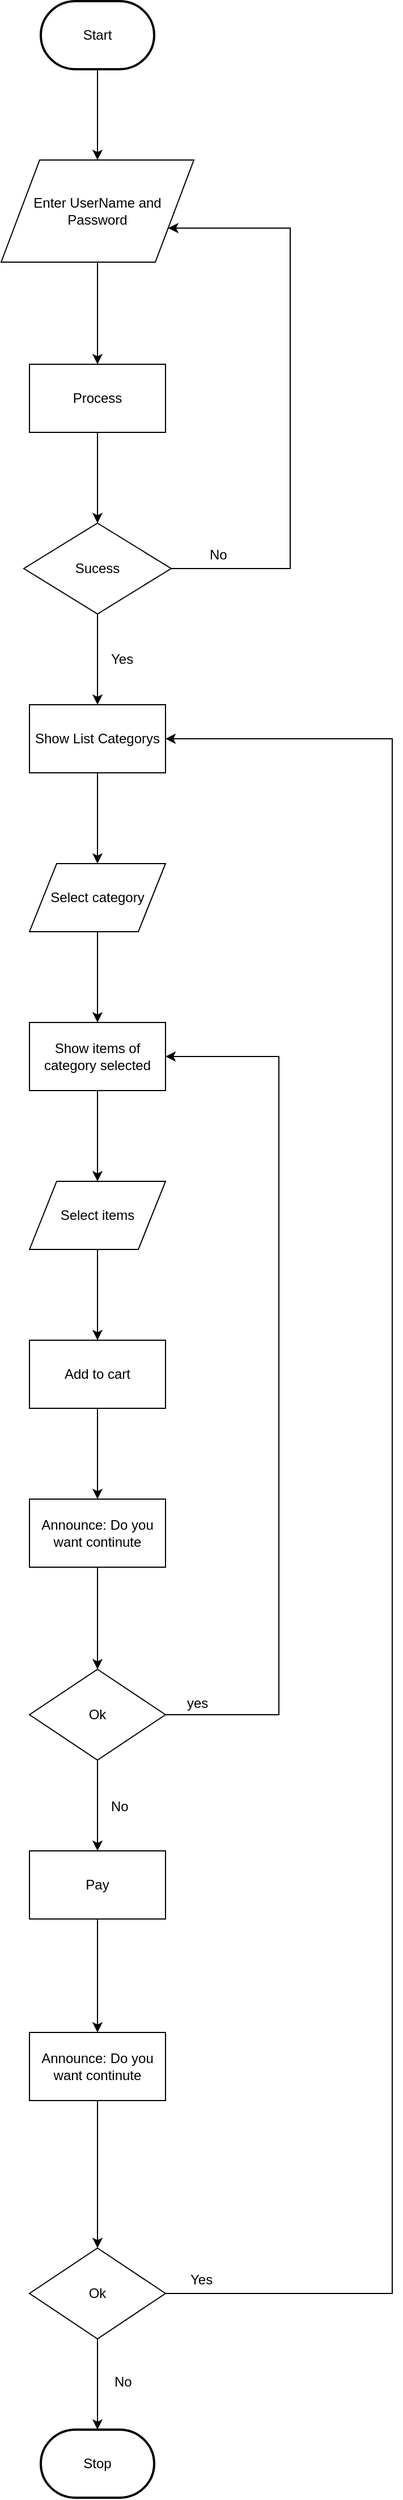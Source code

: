 <mxfile version="10.6.6" type="device"><diagram id="_Onhfl_T5fdIgDkB0bPk" name="Page-1"><mxGraphModel dx="1200" dy="576" grid="1" gridSize="10" guides="1" tooltips="1" connect="1" arrows="1" fold="1" page="1" pageScale="1" pageWidth="827" pageHeight="1169" math="0" shadow="0"><root><mxCell id="0"/><mxCell id="1" parent="0"/><mxCell id="E4pYCIjqQQoNwlyZrlNU-5" value="" style="edgeStyle=orthogonalEdgeStyle;rounded=0;orthogonalLoop=1;jettySize=auto;html=1;entryX=0.5;entryY=0;entryDx=0;entryDy=0;" edge="1" parent="1" source="E4pYCIjqQQoNwlyZrlNU-1" target="E4pYCIjqQQoNwlyZrlNU-9"><mxGeometry relative="1" as="geometry"><mxPoint x="400" y="210" as="targetPoint"/></mxGeometry></mxCell><mxCell id="E4pYCIjqQQoNwlyZrlNU-1" value="Start" style="strokeWidth=2;html=1;shape=mxgraph.flowchart.terminator;whiteSpace=wrap;" vertex="1" parent="1"><mxGeometry x="350" y="70" width="100" height="60" as="geometry"/></mxCell><mxCell id="E4pYCIjqQQoNwlyZrlNU-12" value="" style="edgeStyle=orthogonalEdgeStyle;rounded=0;orthogonalLoop=1;jettySize=auto;html=1;entryX=0.5;entryY=0;entryDx=0;entryDy=0;" edge="1" parent="1" source="E4pYCIjqQQoNwlyZrlNU-9" target="E4pYCIjqQQoNwlyZrlNU-10"><mxGeometry relative="1" as="geometry"><mxPoint x="400" y="380" as="targetPoint"/></mxGeometry></mxCell><mxCell id="E4pYCIjqQQoNwlyZrlNU-9" value="Enter UserName and Password" style="shape=parallelogram;perimeter=parallelogramPerimeter;whiteSpace=wrap;html=1;" vertex="1" parent="1"><mxGeometry x="315" y="210" width="170" height="90" as="geometry"/></mxCell><mxCell id="E4pYCIjqQQoNwlyZrlNU-14" value="" style="edgeStyle=orthogonalEdgeStyle;rounded=0;orthogonalLoop=1;jettySize=auto;html=1;entryX=0.5;entryY=0;entryDx=0;entryDy=0;" edge="1" parent="1" source="E4pYCIjqQQoNwlyZrlNU-10" target="E4pYCIjqQQoNwlyZrlNU-16"><mxGeometry relative="1" as="geometry"><mxPoint x="400" y="540" as="targetPoint"/></mxGeometry></mxCell><mxCell id="E4pYCIjqQQoNwlyZrlNU-10" value="Process" style="rounded=0;whiteSpace=wrap;html=1;" vertex="1" parent="1"><mxGeometry x="340" y="390" width="120" height="60" as="geometry"/></mxCell><mxCell id="E4pYCIjqQQoNwlyZrlNU-15" value="Yes" style="text;html=1;resizable=0;points=[];autosize=1;align=left;verticalAlign=top;spacingTop=-4;" vertex="1" parent="1"><mxGeometry x="410" y="640" width="40" height="20" as="geometry"/></mxCell><mxCell id="E4pYCIjqQQoNwlyZrlNU-19" value="" style="edgeStyle=orthogonalEdgeStyle;rounded=0;orthogonalLoop=1;jettySize=auto;html=1;entryX=0.5;entryY=0;entryDx=0;entryDy=0;" edge="1" parent="1" source="E4pYCIjqQQoNwlyZrlNU-16" target="E4pYCIjqQQoNwlyZrlNU-23"><mxGeometry relative="1" as="geometry"><mxPoint x="400" y="700" as="targetPoint"/></mxGeometry></mxCell><mxCell id="E4pYCIjqQQoNwlyZrlNU-21" value="" style="edgeStyle=orthogonalEdgeStyle;rounded=0;orthogonalLoop=1;jettySize=auto;html=1;" edge="1" parent="1" source="E4pYCIjqQQoNwlyZrlNU-16" target="E4pYCIjqQQoNwlyZrlNU-9"><mxGeometry relative="1" as="geometry"><mxPoint x="560" y="270" as="targetPoint"/><Array as="points"><mxPoint x="570" y="570"/><mxPoint x="570" y="270"/></Array></mxGeometry></mxCell><mxCell id="E4pYCIjqQQoNwlyZrlNU-16" value="Sucess" style="rhombus;whiteSpace=wrap;html=1;" vertex="1" parent="1"><mxGeometry x="335" y="530" width="130" height="80" as="geometry"/></mxCell><mxCell id="E4pYCIjqQQoNwlyZrlNU-22" value="No" style="text;html=1;resizable=0;points=[];autosize=1;align=left;verticalAlign=top;spacingTop=-4;" vertex="1" parent="1"><mxGeometry x="497" y="548" width="30" height="20" as="geometry"/></mxCell><mxCell id="E4pYCIjqQQoNwlyZrlNU-27" value="" style="edgeStyle=orthogonalEdgeStyle;rounded=0;orthogonalLoop=1;jettySize=auto;html=1;" edge="1" parent="1" source="E4pYCIjqQQoNwlyZrlNU-23"><mxGeometry relative="1" as="geometry"><mxPoint x="400" y="830" as="targetPoint"/></mxGeometry></mxCell><mxCell id="E4pYCIjqQQoNwlyZrlNU-23" value="Show List Categorys" style="rounded=0;whiteSpace=wrap;html=1;" vertex="1" parent="1"><mxGeometry x="340" y="690" width="120" height="60" as="geometry"/></mxCell><mxCell id="E4pYCIjqQQoNwlyZrlNU-30" value="" style="edgeStyle=orthogonalEdgeStyle;rounded=0;orthogonalLoop=1;jettySize=auto;html=1;" edge="1" parent="1" source="E4pYCIjqQQoNwlyZrlNU-28"><mxGeometry relative="1" as="geometry"><mxPoint x="400" y="970" as="targetPoint"/></mxGeometry></mxCell><mxCell id="E4pYCIjqQQoNwlyZrlNU-28" value="Select category" style="shape=parallelogram;perimeter=parallelogramPerimeter;whiteSpace=wrap;html=1;" vertex="1" parent="1"><mxGeometry x="340" y="830" width="120" height="60" as="geometry"/></mxCell><mxCell id="E4pYCIjqQQoNwlyZrlNU-33" value="" style="edgeStyle=orthogonalEdgeStyle;rounded=0;orthogonalLoop=1;jettySize=auto;html=1;entryX=0.5;entryY=0;entryDx=0;entryDy=0;" edge="1" parent="1" source="E4pYCIjqQQoNwlyZrlNU-31" target="E4pYCIjqQQoNwlyZrlNU-34"><mxGeometry relative="1" as="geometry"><mxPoint x="400" y="1110" as="targetPoint"/></mxGeometry></mxCell><mxCell id="E4pYCIjqQQoNwlyZrlNU-31" value="Show items of category selected" style="rounded=0;whiteSpace=wrap;html=1;" vertex="1" parent="1"><mxGeometry x="340" y="970" width="120" height="60" as="geometry"/></mxCell><mxCell id="E4pYCIjqQQoNwlyZrlNU-36" value="" style="edgeStyle=orthogonalEdgeStyle;rounded=0;orthogonalLoop=1;jettySize=auto;html=1;entryX=0.5;entryY=0;entryDx=0;entryDy=0;" edge="1" parent="1" source="E4pYCIjqQQoNwlyZrlNU-34" target="E4pYCIjqQQoNwlyZrlNU-37"><mxGeometry relative="1" as="geometry"><mxPoint x="400" y="1250" as="targetPoint"/></mxGeometry></mxCell><mxCell id="E4pYCIjqQQoNwlyZrlNU-34" value="Select items" style="shape=parallelogram;perimeter=parallelogramPerimeter;whiteSpace=wrap;html=1;" vertex="1" parent="1"><mxGeometry x="340" y="1110" width="120" height="60" as="geometry"/></mxCell><mxCell id="E4pYCIjqQQoNwlyZrlNU-47" value="" style="edgeStyle=orthogonalEdgeStyle;rounded=0;orthogonalLoop=1;jettySize=auto;html=1;" edge="1" parent="1" source="E4pYCIjqQQoNwlyZrlNU-37" target="E4pYCIjqQQoNwlyZrlNU-46"><mxGeometry relative="1" as="geometry"/></mxCell><mxCell id="E4pYCIjqQQoNwlyZrlNU-37" value="Add to cart" style="rounded=0;whiteSpace=wrap;html=1;" vertex="1" parent="1"><mxGeometry x="340" y="1250" width="120" height="60" as="geometry"/></mxCell><mxCell id="E4pYCIjqQQoNwlyZrlNU-51" value="" style="edgeStyle=orthogonalEdgeStyle;rounded=0;orthogonalLoop=1;jettySize=auto;html=1;entryX=0.5;entryY=0;entryDx=0;entryDy=0;" edge="1" parent="1" source="E4pYCIjqQQoNwlyZrlNU-46" target="E4pYCIjqQQoNwlyZrlNU-52"><mxGeometry relative="1" as="geometry"><mxPoint x="400" y="1530" as="targetPoint"/></mxGeometry></mxCell><mxCell id="E4pYCIjqQQoNwlyZrlNU-46" value="Announce: Do you want continute" style="rounded=0;whiteSpace=wrap;html=1;" vertex="1" parent="1"><mxGeometry x="340" y="1390" width="120" height="60" as="geometry"/></mxCell><mxCell id="E4pYCIjqQQoNwlyZrlNU-55" value="" style="edgeStyle=orthogonalEdgeStyle;rounded=0;orthogonalLoop=1;jettySize=auto;html=1;" edge="1" parent="1" source="E4pYCIjqQQoNwlyZrlNU-52"><mxGeometry relative="1" as="geometry"><mxPoint x="400" y="1700" as="targetPoint"/></mxGeometry></mxCell><mxCell id="E4pYCIjqQQoNwlyZrlNU-57" value="" style="edgeStyle=orthogonalEdgeStyle;rounded=0;orthogonalLoop=1;jettySize=auto;html=1;entryX=1;entryY=0.5;entryDx=0;entryDy=0;" edge="1" parent="1" source="E4pYCIjqQQoNwlyZrlNU-52" target="E4pYCIjqQQoNwlyZrlNU-31"><mxGeometry relative="1" as="geometry"><mxPoint x="560" y="1000" as="targetPoint"/><Array as="points"><mxPoint x="560" y="1580"/><mxPoint x="560" y="1000"/></Array></mxGeometry></mxCell><mxCell id="E4pYCIjqQQoNwlyZrlNU-52" value="Ok" style="rhombus;whiteSpace=wrap;html=1;" vertex="1" parent="1"><mxGeometry x="340" y="1540" width="120" height="80" as="geometry"/></mxCell><mxCell id="E4pYCIjqQQoNwlyZrlNU-58" value="yes" style="text;html=1;resizable=0;points=[];autosize=1;align=left;verticalAlign=top;spacingTop=-4;" vertex="1" parent="1"><mxGeometry x="477" y="1560" width="30" height="20" as="geometry"/></mxCell><mxCell id="E4pYCIjqQQoNwlyZrlNU-59" value="No" style="text;html=1;resizable=0;points=[];autosize=1;align=left;verticalAlign=top;spacingTop=-4;" vertex="1" parent="1"><mxGeometry x="410" y="1651" width="30" height="20" as="geometry"/></mxCell><mxCell id="E4pYCIjqQQoNwlyZrlNU-60" value="Pay" style="rounded=0;whiteSpace=wrap;html=1;" vertex="1" parent="1"><mxGeometry x="340" y="1700" width="120" height="60" as="geometry"/></mxCell><mxCell id="E4pYCIjqQQoNwlyZrlNU-61" value="" style="edgeStyle=orthogonalEdgeStyle;rounded=0;orthogonalLoop=1;jettySize=auto;html=1;exitX=0.5;exitY=1;exitDx=0;exitDy=0;" edge="1" parent="1" target="E4pYCIjqQQoNwlyZrlNU-62" source="E4pYCIjqQQoNwlyZrlNU-60"><mxGeometry relative="1" as="geometry"><mxPoint x="400" y="1780.0" as="sourcePoint"/></mxGeometry></mxCell><mxCell id="E4pYCIjqQQoNwlyZrlNU-62" value="Announce: Do you want continute" style="rounded=0;whiteSpace=wrap;html=1;" vertex="1" parent="1"><mxGeometry x="340" y="1860" width="120" height="60" as="geometry"/></mxCell><mxCell id="E4pYCIjqQQoNwlyZrlNU-70" value="" style="edgeStyle=orthogonalEdgeStyle;rounded=0;orthogonalLoop=1;jettySize=auto;html=1;entryX=0.5;entryY=0;entryDx=0;entryDy=0;exitX=0.5;exitY=1;exitDx=0;exitDy=0;" edge="1" parent="1" target="E4pYCIjqQQoNwlyZrlNU-72" source="E4pYCIjqQQoNwlyZrlNU-62"><mxGeometry relative="1" as="geometry"><mxPoint x="390" y="1920.214" as="sourcePoint"/><mxPoint x="395" y="2020.5" as="targetPoint"/></mxGeometry></mxCell><mxCell id="E4pYCIjqQQoNwlyZrlNU-74" value="" style="edgeStyle=orthogonalEdgeStyle;rounded=0;orthogonalLoop=1;jettySize=auto;html=1;" edge="1" parent="1" source="E4pYCIjqQQoNwlyZrlNU-72"><mxGeometry relative="1" as="geometry"><mxPoint x="400" y="2210" as="targetPoint"/></mxGeometry></mxCell><mxCell id="E4pYCIjqQQoNwlyZrlNU-78" value="" style="edgeStyle=orthogonalEdgeStyle;rounded=0;orthogonalLoop=1;jettySize=auto;html=1;entryX=1;entryY=0.5;entryDx=0;entryDy=0;" edge="1" parent="1" source="E4pYCIjqQQoNwlyZrlNU-72" target="E4pYCIjqQQoNwlyZrlNU-23"><mxGeometry relative="1" as="geometry"><mxPoint x="640" y="720" as="targetPoint"/><Array as="points"><mxPoint x="660" y="2090"/><mxPoint x="660" y="720"/></Array></mxGeometry></mxCell><mxCell id="E4pYCIjqQQoNwlyZrlNU-72" value="Ok" style="rhombus;whiteSpace=wrap;html=1;" vertex="1" parent="1"><mxGeometry x="340" y="2050" width="120" height="80" as="geometry"/></mxCell><mxCell id="E4pYCIjqQQoNwlyZrlNU-75" value="Stop" style="strokeWidth=2;html=1;shape=mxgraph.flowchart.terminator;whiteSpace=wrap;" vertex="1" parent="1"><mxGeometry x="350" y="2210" width="100" height="60" as="geometry"/></mxCell><mxCell id="E4pYCIjqQQoNwlyZrlNU-76" value="No" style="text;html=1;resizable=0;points=[];autosize=1;align=left;verticalAlign=top;spacingTop=-4;" vertex="1" parent="1"><mxGeometry x="413" y="2158" width="30" height="20" as="geometry"/></mxCell><mxCell id="E4pYCIjqQQoNwlyZrlNU-79" value="Yes" style="text;html=1;resizable=0;points=[];autosize=1;align=left;verticalAlign=top;spacingTop=-4;" vertex="1" parent="1"><mxGeometry x="480" y="2068" width="40" height="20" as="geometry"/></mxCell></root></mxGraphModel></diagram></mxfile>